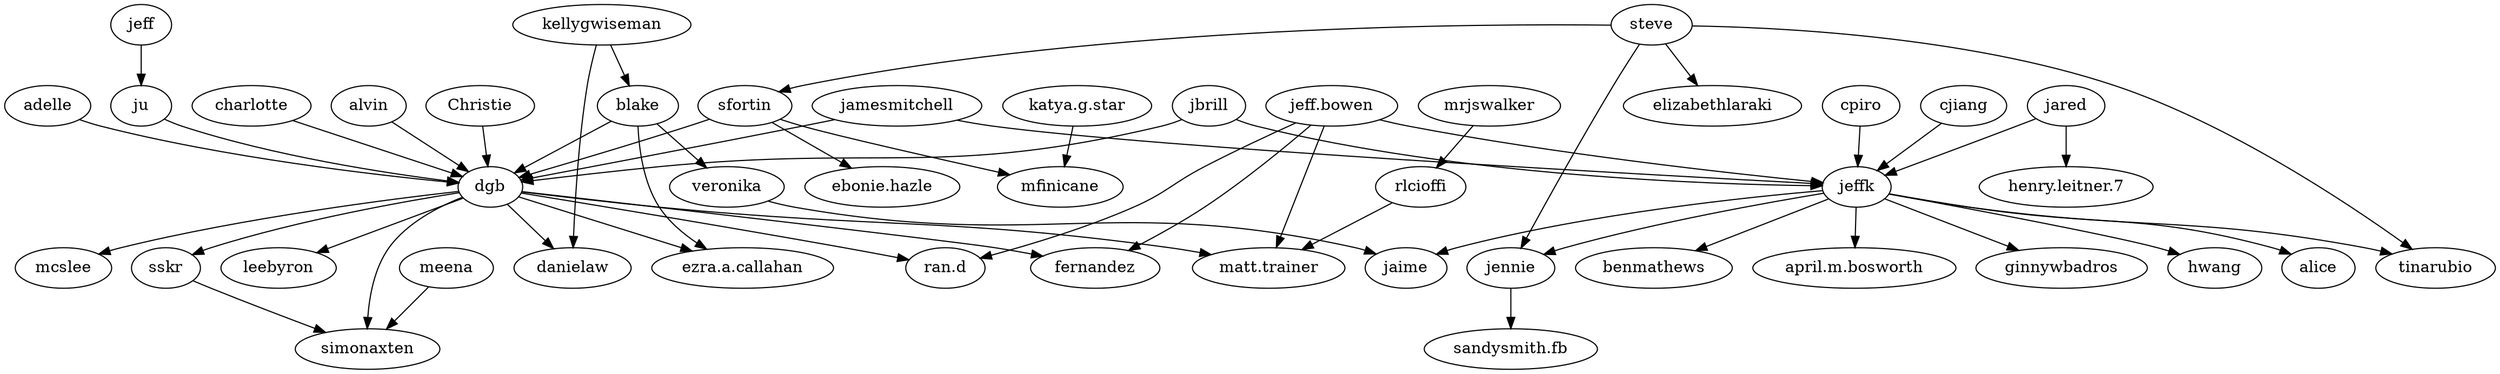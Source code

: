 strict digraph  {
	charlotte -> dgb;
	alvin -> dgb;
	jeff -> ju;
	mrjswalker -> rlcioffi;
	Christie -> dgb;
	steve -> sfortin;
	steve -> tinarubio;
	steve -> jennie;
	steve -> elizabethlaraki;
	meena -> simonaxten;
	jamesmitchell -> dgb;
	jamesmitchell -> jeffk;
	cpiro -> jeffk;
	jared -> jeffk;
	jared -> "henry.leitner.7";
	jbrill -> dgb;
	jbrill -> jeffk;
	kellygwiseman -> blake;
	kellygwiseman -> danielaw;
	blake -> dgb;
	blake -> veronika;
	blake -> "ezra.a.callahan";
	cjiang -> jeffk;
	jeffk -> ginnywbadros;
	jeffk -> hwang;
	jeffk -> alice;
	jeffk -> tinarubio;
	jeffk -> jaime;
	jeffk -> benmathews;
	jeffk -> jennie;
	jeffk -> "april.m.bosworth";
	sfortin -> dgb;
	sfortin -> "ebonie.hazle";
	sfortin -> mfinicane;
	adelle -> dgb;
	"jeff.bowen" -> jeffk;
	"jeff.bowen" -> "ran.d";
	"jeff.bowen" -> "matt.trainer";
	"jeff.bowen" -> fernandez;
	rlcioffi -> "matt.trainer";
	sskr -> simonaxten;
	veronika -> jaime;
	"katya.g.star" -> mfinicane;
	dgb -> sskr;
	dgb -> leebyron;
	dgb -> simonaxten;
	dgb -> "ran.d";
	dgb -> mcslee;
	dgb -> danielaw;
	dgb -> "matt.trainer";
	dgb -> fernandez;
	dgb -> "ezra.a.callahan";
	ju -> dgb;
	jennie -> "sandysmith.fb";
}

